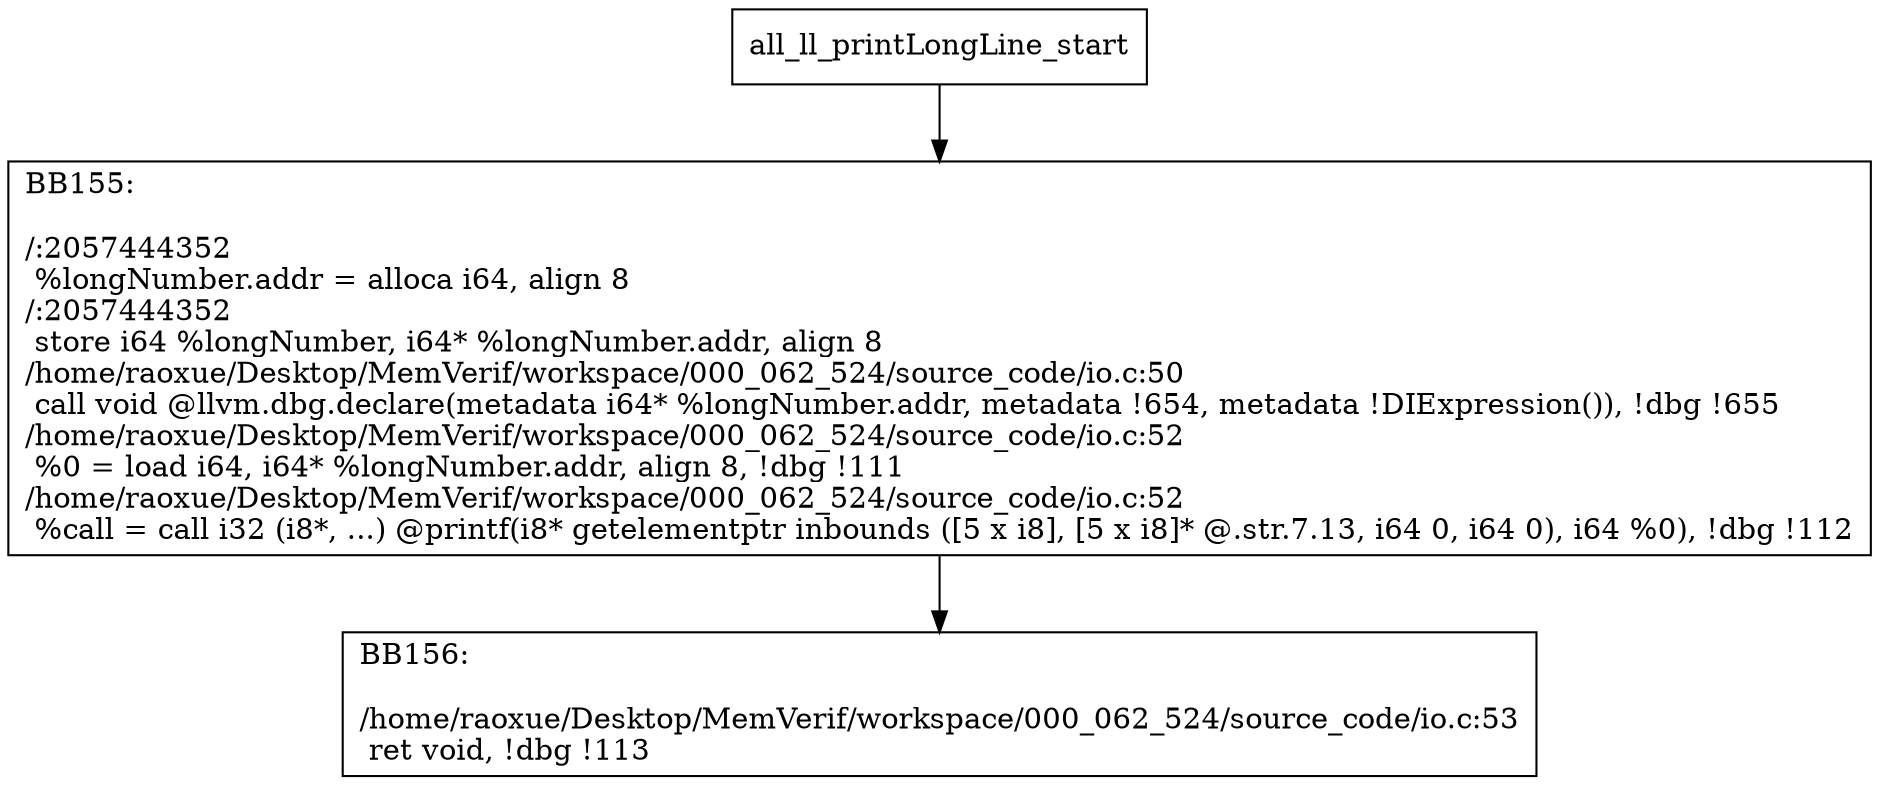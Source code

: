 digraph "CFG for'all_ll_printLongLine' function" {
	BBall_ll_printLongLine_start[shape=record,label="{all_ll_printLongLine_start}"];
	BBall_ll_printLongLine_start-> all_ll_printLongLineBB155;
	all_ll_printLongLineBB155 [shape=record, label="{BB155:\l\l/:2057444352\l
  %longNumber.addr = alloca i64, align 8\l
/:2057444352\l
  store i64 %longNumber, i64* %longNumber.addr, align 8\l
/home/raoxue/Desktop/MemVerif/workspace/000_062_524/source_code/io.c:50\l
  call void @llvm.dbg.declare(metadata i64* %longNumber.addr, metadata !654, metadata !DIExpression()), !dbg !655\l
/home/raoxue/Desktop/MemVerif/workspace/000_062_524/source_code/io.c:52\l
  %0 = load i64, i64* %longNumber.addr, align 8, !dbg !111\l
/home/raoxue/Desktop/MemVerif/workspace/000_062_524/source_code/io.c:52\l
  %call = call i32 (i8*, ...) @printf(i8* getelementptr inbounds ([5 x i8], [5 x i8]* @.str.7.13, i64 0, i64 0), i64 %0), !dbg !112\l
}"];
	all_ll_printLongLineBB155-> all_ll_printLongLineBB156;
	all_ll_printLongLineBB156 [shape=record, label="{BB156:\l\l/home/raoxue/Desktop/MemVerif/workspace/000_062_524/source_code/io.c:53\l
  ret void, !dbg !113\l
}"];
}
